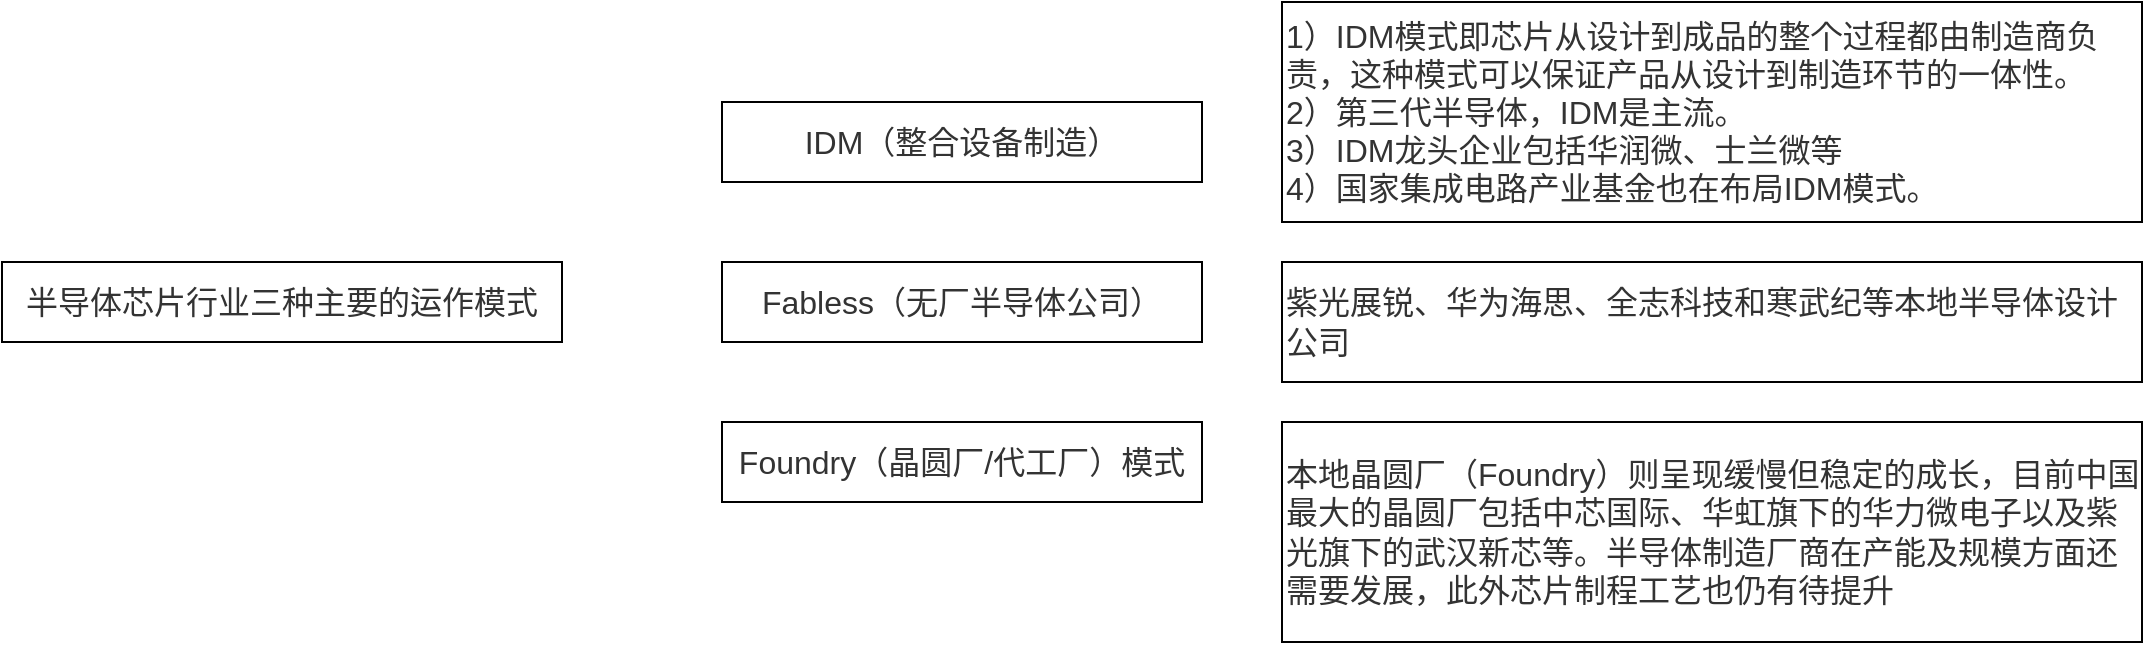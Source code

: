 <mxfile version="14.7.6" type="github">
  <diagram id="3AsJvsTymnn4svCff-Rb" name="Page-1">
    <mxGraphModel dx="786" dy="546" grid="1" gridSize="10" guides="1" tooltips="1" connect="1" arrows="1" fold="1" page="1" pageScale="1" pageWidth="827" pageHeight="1169" math="0" shadow="0">
      <root>
        <mxCell id="0" />
        <mxCell id="1" parent="0" />
        <mxCell id="_ud3qoN4hDUyJuRRGHcF-1" value="&lt;span style=&quot;color: rgb(51 , 51 , 51) ; font-family: &amp;#34;arial&amp;#34; ; font-size: 16px ; background-color: rgb(255 , 255 , 255)&quot;&gt;半导体芯片行业三种主要的运作模式&lt;/span&gt;" style="rounded=0;whiteSpace=wrap;html=1;" vertex="1" parent="1">
          <mxGeometry x="80" y="160" width="280" height="40" as="geometry" />
        </mxCell>
        <mxCell id="_ud3qoN4hDUyJuRRGHcF-2" value="&lt;span style=&quot;color: rgb(51 , 51 , 51) ; font-family: &amp;#34;arial&amp;#34; ; font-size: 16px ; background-color: rgb(255 , 255 , 255)&quot;&gt;IDM（整合设备制造）&lt;/span&gt;" style="rounded=0;whiteSpace=wrap;html=1;" vertex="1" parent="1">
          <mxGeometry x="440" y="80" width="240" height="40" as="geometry" />
        </mxCell>
        <mxCell id="_ud3qoN4hDUyJuRRGHcF-3" value="&lt;span style=&quot;color: rgb(51 , 51 , 51) ; font-family: &amp;#34;arial&amp;#34; ; font-size: 16px ; background-color: rgb(255 , 255 , 255)&quot;&gt;Fabless（无厂半导体公司）&lt;/span&gt;" style="rounded=0;whiteSpace=wrap;html=1;" vertex="1" parent="1">
          <mxGeometry x="440" y="160" width="240" height="40" as="geometry" />
        </mxCell>
        <mxCell id="_ud3qoN4hDUyJuRRGHcF-4" value="&lt;span style=&quot;color: rgb(51 , 51 , 51) ; font-family: &amp;#34;arial&amp;#34; ; font-size: 16px ; background-color: rgb(255 , 255 , 255)&quot;&gt;Foundry（晶圆厂/代工厂）模式&lt;/span&gt;" style="rounded=0;whiteSpace=wrap;html=1;" vertex="1" parent="1">
          <mxGeometry x="440" y="240" width="240" height="40" as="geometry" />
        </mxCell>
        <mxCell id="_ud3qoN4hDUyJuRRGHcF-5" value="&lt;span style=&quot;color: rgb(51 , 51 , 51) ; font-family: &amp;#34;arial&amp;#34; ; font-size: 16px ; background-color: rgb(255 , 255 , 255)&quot;&gt;1）IDM模式即芯片从设计到成品的整个过程都由制造商负责，这种模式可以保证产品从设计到制造环节的一体性。&lt;br&gt;2）&lt;/span&gt;&lt;span style=&quot;color: rgb(51 , 51 , 51) ; font-family: &amp;#34;arial&amp;#34; ; font-size: 16px ; background-color: rgb(255 , 255 , 255)&quot;&gt;第三代半导体，IDM是主流。&lt;br&gt;&lt;/span&gt;&lt;span style=&quot;color: rgb(51 , 51 , 51) ; font-family: &amp;#34;arial&amp;#34; ; font-size: 16px ; background-color: rgb(255 , 255 , 255)&quot;&gt;3）&lt;/span&gt;&lt;span style=&quot;color: rgb(51 , 51 , 51) ; font-family: &amp;#34;arial&amp;#34; ; font-size: 16px ; background-color: rgb(255 , 255 , 255)&quot;&gt;IDM龙头企业包括华润微、士兰微等&lt;br&gt;&lt;/span&gt;&lt;span style=&quot;color: rgb(51 , 51 , 51) ; font-family: &amp;#34;arial&amp;#34; ; font-size: 16px ; background-color: rgb(255 , 255 , 255)&quot;&gt;4）&lt;/span&gt;&lt;span style=&quot;color: rgb(51 , 51 , 51) ; font-family: &amp;#34;arial&amp;#34; ; font-size: 16px ; background-color: rgb(255 , 255 , 255)&quot;&gt;国家集成电路产业基金也在布局IDM模式。&lt;/span&gt;&lt;span style=&quot;color: rgb(51 , 51 , 51) ; font-family: &amp;#34;arial&amp;#34; ; font-size: 16px ; background-color: rgb(255 , 255 , 255)&quot;&gt;&lt;br&gt;&lt;/span&gt;" style="rounded=0;whiteSpace=wrap;html=1;align=left;" vertex="1" parent="1">
          <mxGeometry x="720" y="30" width="430" height="110" as="geometry" />
        </mxCell>
        <mxCell id="_ud3qoN4hDUyJuRRGHcF-6" value="&lt;span style=&quot;color: rgb(51 , 51 , 51) ; font-family: &amp;#34;arial&amp;#34; ; font-size: 16px ; background-color: rgb(255 , 255 , 255)&quot;&gt;紫光展锐、华为海思、全志科技和寒武纪等本地半导体设计公司&lt;/span&gt;" style="rounded=0;whiteSpace=wrap;html=1;align=left;" vertex="1" parent="1">
          <mxGeometry x="720" y="160" width="430" height="60" as="geometry" />
        </mxCell>
        <mxCell id="_ud3qoN4hDUyJuRRGHcF-7" value="&lt;span style=&quot;color: rgb(51 , 51 , 51) ; font-family: &amp;#34;arial&amp;#34; ; font-size: 16px ; background-color: rgb(255 , 255 , 255)&quot;&gt;本地晶圆厂（Foundry）则呈现缓慢但稳定的成长，目前中国最大的晶圆厂包括中芯国际、华虹旗下的华力微电子以及紫光旗下的武汉新芯等。半导体制造厂商在产能及规模方面还需要发展，此外芯片制程工艺也仍有待提升&lt;/span&gt;" style="rounded=0;whiteSpace=wrap;html=1;align=left;" vertex="1" parent="1">
          <mxGeometry x="720" y="240" width="430" height="110" as="geometry" />
        </mxCell>
      </root>
    </mxGraphModel>
  </diagram>
</mxfile>
